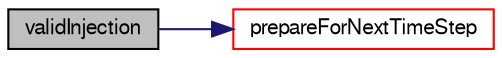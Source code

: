digraph "validInjection"
{
  bgcolor="transparent";
  edge [fontname="FreeSans",fontsize="10",labelfontname="FreeSans",labelfontsize="10"];
  node [fontname="FreeSans",fontsize="10",shape=record];
  rankdir="LR";
  Node316 [label="validInjection",height=0.2,width=0.4,color="black", fillcolor="grey75", style="filled", fontcolor="black"];
  Node316 -> Node317 [color="midnightblue",fontsize="10",style="solid",fontname="FreeSans"];
  Node317 [label="prepareForNextTimeStep",height=0.2,width=0.4,color="red",URL="$a24074.html#a0726459c9d46022422d21dffbeab6fe4",tooltip="Determine properties for next time step/injection interval. "];
}
